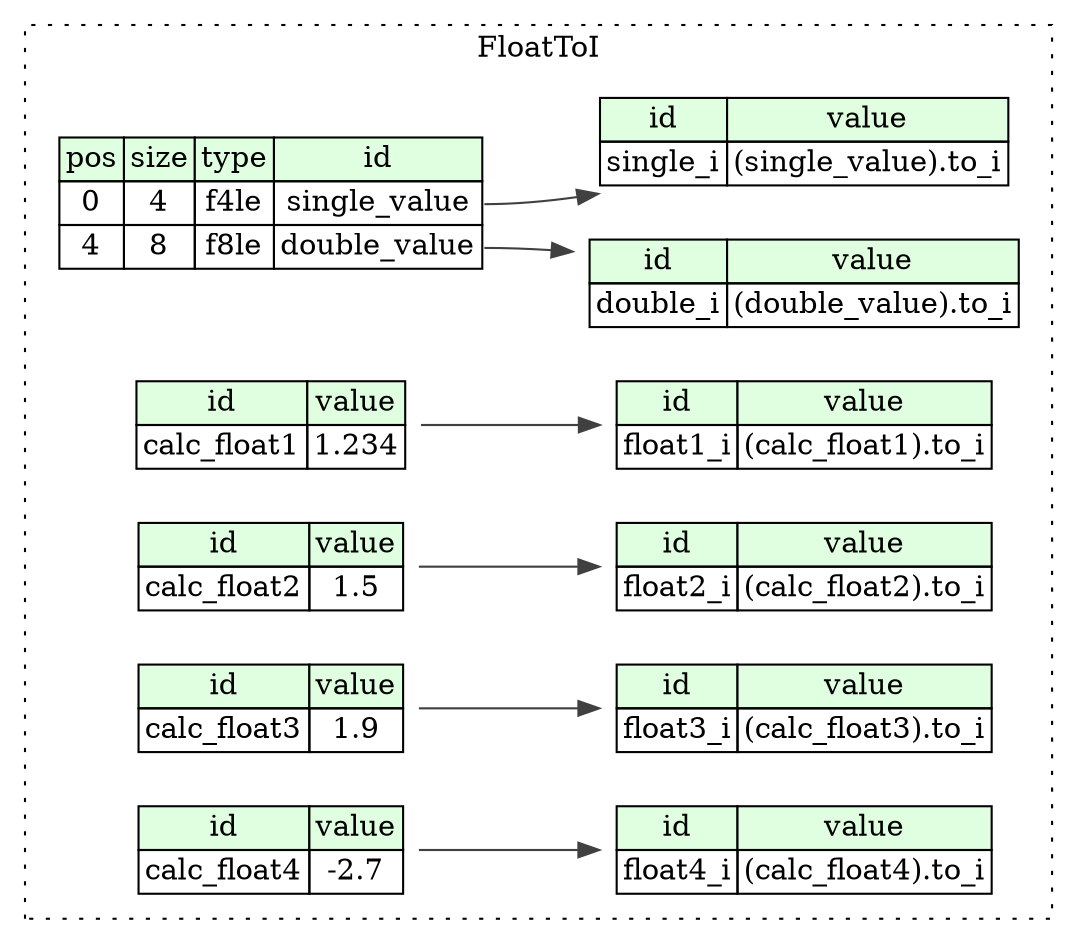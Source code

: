 digraph {
	rankdir=LR;
	node [shape=plaintext];
	subgraph cluster__float_to_i {
		label="FloatToI";
		graph[style=dotted];

		float_to_i__seq [label=<<TABLE BORDER="0" CELLBORDER="1" CELLSPACING="0">
			<TR><TD BGCOLOR="#E0FFE0">pos</TD><TD BGCOLOR="#E0FFE0">size</TD><TD BGCOLOR="#E0FFE0">type</TD><TD BGCOLOR="#E0FFE0">id</TD></TR>
			<TR><TD PORT="single_value_pos">0</TD><TD PORT="single_value_size">4</TD><TD>f4le</TD><TD PORT="single_value_type">single_value</TD></TR>
			<TR><TD PORT="double_value_pos">4</TD><TD PORT="double_value_size">8</TD><TD>f8le</TD><TD PORT="double_value_type">double_value</TD></TR>
		</TABLE>>];
		float_to_i__inst__calc_float1 [label=<<TABLE BORDER="0" CELLBORDER="1" CELLSPACING="0">
			<TR><TD BGCOLOR="#E0FFE0">id</TD><TD BGCOLOR="#E0FFE0">value</TD></TR>
			<TR><TD>calc_float1</TD><TD>1.234</TD></TR>
		</TABLE>>];
		float_to_i__inst__calc_float2 [label=<<TABLE BORDER="0" CELLBORDER="1" CELLSPACING="0">
			<TR><TD BGCOLOR="#E0FFE0">id</TD><TD BGCOLOR="#E0FFE0">value</TD></TR>
			<TR><TD>calc_float2</TD><TD>1.5</TD></TR>
		</TABLE>>];
		float_to_i__inst__calc_float3 [label=<<TABLE BORDER="0" CELLBORDER="1" CELLSPACING="0">
			<TR><TD BGCOLOR="#E0FFE0">id</TD><TD BGCOLOR="#E0FFE0">value</TD></TR>
			<TR><TD>calc_float3</TD><TD>1.9</TD></TR>
		</TABLE>>];
		float_to_i__inst__calc_float4 [label=<<TABLE BORDER="0" CELLBORDER="1" CELLSPACING="0">
			<TR><TD BGCOLOR="#E0FFE0">id</TD><TD BGCOLOR="#E0FFE0">value</TD></TR>
			<TR><TD>calc_float4</TD><TD>-2.7</TD></TR>
		</TABLE>>];
		float_to_i__inst__double_i [label=<<TABLE BORDER="0" CELLBORDER="1" CELLSPACING="0">
			<TR><TD BGCOLOR="#E0FFE0">id</TD><TD BGCOLOR="#E0FFE0">value</TD></TR>
			<TR><TD>double_i</TD><TD>(double_value).to_i</TD></TR>
		</TABLE>>];
		float_to_i__inst__float1_i [label=<<TABLE BORDER="0" CELLBORDER="1" CELLSPACING="0">
			<TR><TD BGCOLOR="#E0FFE0">id</TD><TD BGCOLOR="#E0FFE0">value</TD></TR>
			<TR><TD>float1_i</TD><TD>(calc_float1).to_i</TD></TR>
		</TABLE>>];
		float_to_i__inst__float2_i [label=<<TABLE BORDER="0" CELLBORDER="1" CELLSPACING="0">
			<TR><TD BGCOLOR="#E0FFE0">id</TD><TD BGCOLOR="#E0FFE0">value</TD></TR>
			<TR><TD>float2_i</TD><TD>(calc_float2).to_i</TD></TR>
		</TABLE>>];
		float_to_i__inst__float3_i [label=<<TABLE BORDER="0" CELLBORDER="1" CELLSPACING="0">
			<TR><TD BGCOLOR="#E0FFE0">id</TD><TD BGCOLOR="#E0FFE0">value</TD></TR>
			<TR><TD>float3_i</TD><TD>(calc_float3).to_i</TD></TR>
		</TABLE>>];
		float_to_i__inst__float4_i [label=<<TABLE BORDER="0" CELLBORDER="1" CELLSPACING="0">
			<TR><TD BGCOLOR="#E0FFE0">id</TD><TD BGCOLOR="#E0FFE0">value</TD></TR>
			<TR><TD>float4_i</TD><TD>(calc_float4).to_i</TD></TR>
		</TABLE>>];
		float_to_i__inst__single_i [label=<<TABLE BORDER="0" CELLBORDER="1" CELLSPACING="0">
			<TR><TD BGCOLOR="#E0FFE0">id</TD><TD BGCOLOR="#E0FFE0">value</TD></TR>
			<TR><TD>single_i</TD><TD>(single_value).to_i</TD></TR>
		</TABLE>>];
	}
	float_to_i__seq:double_value_type -> float_to_i__inst__double_i [color="#404040"];
	float_to_i__inst__calc_float1:calc_float1_type -> float_to_i__inst__float1_i [color="#404040"];
	float_to_i__inst__calc_float2:calc_float2_type -> float_to_i__inst__float2_i [color="#404040"];
	float_to_i__inst__calc_float3:calc_float3_type -> float_to_i__inst__float3_i [color="#404040"];
	float_to_i__inst__calc_float4:calc_float4_type -> float_to_i__inst__float4_i [color="#404040"];
	float_to_i__seq:single_value_type -> float_to_i__inst__single_i [color="#404040"];
}
